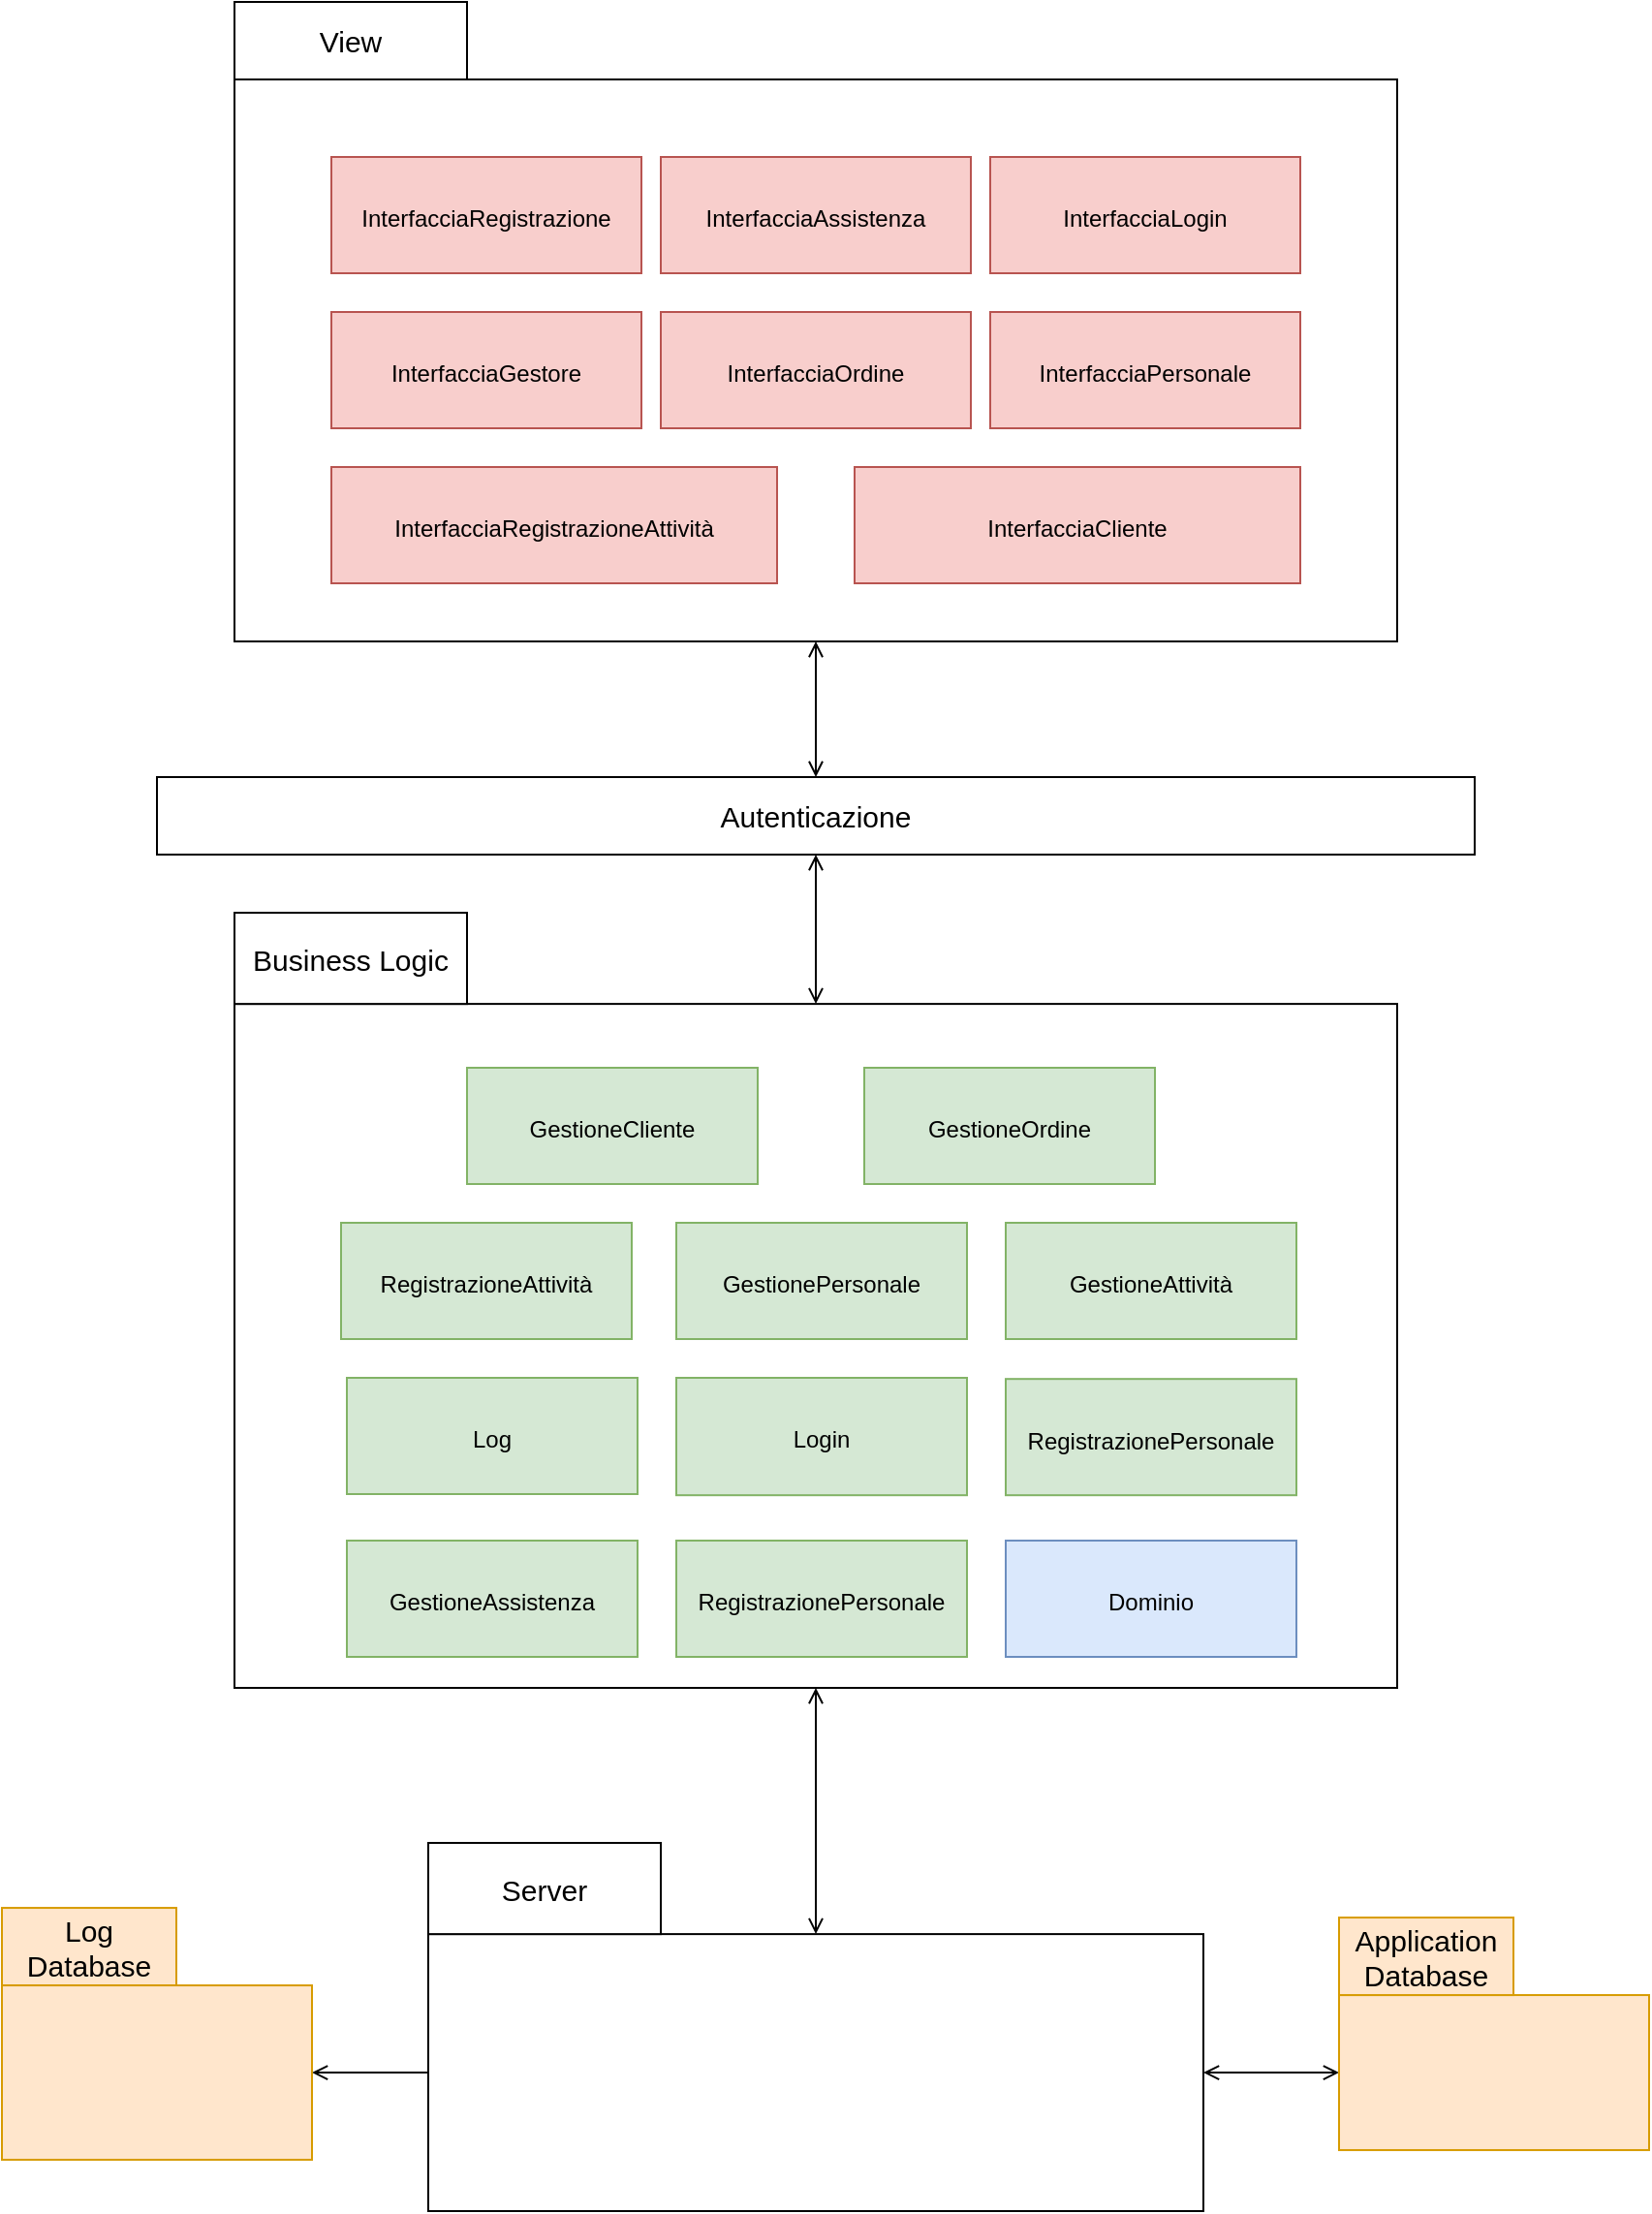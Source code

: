 <mxfile version="20.3.0" type="device" pages="2"><diagram id="4kK-pZtOpUCCLLIpl2zv" name="diagramma package"><mxGraphModel dx="920" dy="634" grid="1" gridSize="10" guides="1" tooltips="1" connect="1" arrows="1" fold="1" page="1" pageScale="1" pageWidth="850" pageHeight="1100" math="0" shadow="0"><root><mxCell id="0"/><mxCell id="1" parent="0"/><mxCell id="-WlcB1d-MyJQKTrfnLo--15" style="edgeStyle=orthogonalEdgeStyle;rounded=0;orthogonalLoop=1;jettySize=auto;html=1;fontSize=15;endArrow=open;endFill=0;startArrow=open;startFill=0;" parent="1" source="-WlcB1d-MyJQKTrfnLo--1" target="-WlcB1d-MyJQKTrfnLo--14" edge="1"><mxGeometry relative="1" as="geometry"/></mxCell><mxCell id="-WlcB1d-MyJQKTrfnLo--1" value="" style="rounded=0;whiteSpace=wrap;html=1;fontSize=15;" parent="1" vertex="1"><mxGeometry x="120" y="80" width="600" height="290" as="geometry"/></mxCell><mxCell id="-WlcB1d-MyJQKTrfnLo--2" value="View" style="rounded=0;whiteSpace=wrap;html=1;align=center;fontSize=15;" parent="1" vertex="1"><mxGeometry x="120" y="40" width="120" height="40" as="geometry"/></mxCell><mxCell id="-WlcB1d-MyJQKTrfnLo--3" value="&lt;span style=&quot;font-size: 12px;&quot;&gt;InterfacciaRegistrazione&lt;/span&gt;" style="rounded=0;whiteSpace=wrap;html=1;fontSize=15;fillColor=#f8cecc;strokeColor=#b85450;" parent="1" vertex="1"><mxGeometry x="170" y="120" width="160" height="60" as="geometry"/></mxCell><mxCell id="-WlcB1d-MyJQKTrfnLo--4" value="&lt;span style=&quot;font-size: 12px;&quot;&gt;InterfacciaAssistenza&lt;/span&gt;" style="rounded=0;whiteSpace=wrap;html=1;fontSize=15;fillColor=#f8cecc;strokeColor=#b85450;" parent="1" vertex="1"><mxGeometry x="340" y="120" width="160" height="60" as="geometry"/></mxCell><mxCell id="-WlcB1d-MyJQKTrfnLo--5" value="&lt;span style=&quot;font-size: 12px;&quot;&gt;InterfacciaGestore&lt;/span&gt;" style="rounded=0;whiteSpace=wrap;html=1;fontSize=15;fillColor=#f8cecc;strokeColor=#b85450;" parent="1" vertex="1"><mxGeometry x="170" y="200" width="160" height="60" as="geometry"/></mxCell><mxCell id="-WlcB1d-MyJQKTrfnLo--6" value="&lt;span style=&quot;font-size: 12px;&quot;&gt;InterfacciaRegistrazioneAttività&lt;/span&gt;" style="rounded=0;whiteSpace=wrap;html=1;fontSize=15;fillColor=#f8cecc;strokeColor=#b85450;" parent="1" vertex="1"><mxGeometry x="170" y="280" width="230" height="60" as="geometry"/></mxCell><mxCell id="-WlcB1d-MyJQKTrfnLo--7" value="&lt;span style=&quot;font-size: 12px;&quot;&gt;InterfacciaOrdine&lt;/span&gt;" style="rounded=0;whiteSpace=wrap;html=1;fontSize=15;fillColor=#f8cecc;strokeColor=#b85450;" parent="1" vertex="1"><mxGeometry x="340" y="200" width="160" height="60" as="geometry"/></mxCell><mxCell id="-WlcB1d-MyJQKTrfnLo--8" value="&lt;span style=&quot;font-size: 12px;&quot;&gt;InterfacciaCliente&lt;/span&gt;" style="rounded=0;whiteSpace=wrap;html=1;fontSize=15;fillColor=#f8cecc;strokeColor=#b85450;" parent="1" vertex="1"><mxGeometry x="440" y="280" width="230" height="60" as="geometry"/></mxCell><mxCell id="-WlcB1d-MyJQKTrfnLo--9" value="&lt;span style=&quot;font-size: 12px;&quot;&gt;InterfacciaPersonale&lt;/span&gt;" style="rounded=0;whiteSpace=wrap;html=1;fontSize=15;fillColor=#f8cecc;strokeColor=#b85450;" parent="1" vertex="1"><mxGeometry x="510" y="200" width="160" height="60" as="geometry"/></mxCell><mxCell id="-WlcB1d-MyJQKTrfnLo--10" value="&lt;span style=&quot;font-size: 12px;&quot;&gt;InterfacciaLogin&lt;/span&gt;" style="rounded=0;whiteSpace=wrap;html=1;fontSize=15;fillColor=#f8cecc;strokeColor=#b85450;" parent="1" vertex="1"><mxGeometry x="510" y="120" width="160" height="60" as="geometry"/></mxCell><mxCell id="-WlcB1d-MyJQKTrfnLo--13" value="" style="group" parent="1" vertex="1" connectable="0"><mxGeometry x="120" y="510" width="600" height="400" as="geometry"/></mxCell><mxCell id="-WlcB1d-MyJQKTrfnLo--11" value="" style="rounded=0;whiteSpace=wrap;html=1;fontSize=15;" parent="-WlcB1d-MyJQKTrfnLo--13" vertex="1"><mxGeometry y="47.059" width="600" height="352.941" as="geometry"/></mxCell><mxCell id="-WlcB1d-MyJQKTrfnLo--12" value="Business Logic" style="rounded=0;whiteSpace=wrap;html=1;align=center;fontSize=15;" parent="-WlcB1d-MyJQKTrfnLo--13" vertex="1"><mxGeometry width="120" height="47.059" as="geometry"/></mxCell><mxCell id="-WlcB1d-MyJQKTrfnLo--26" value="&lt;span style=&quot;font-size: 12px;&quot;&gt;RegistrazionePersonale&lt;/span&gt;" style="rounded=0;whiteSpace=wrap;html=1;fontSize=15;fillColor=#d5e8d4;strokeColor=#82b366;" parent="-WlcB1d-MyJQKTrfnLo--13" vertex="1"><mxGeometry x="228" y="324" width="150" height="60" as="geometry"/></mxCell><mxCell id="-WlcB1d-MyJQKTrfnLo--25" value="&lt;span style=&quot;font-size: 12px;&quot;&gt;GestioneAssistenza&lt;/span&gt;" style="rounded=0;whiteSpace=wrap;html=1;fontSize=15;fillColor=#d5e8d4;strokeColor=#82b366;" parent="-WlcB1d-MyJQKTrfnLo--13" vertex="1"><mxGeometry x="58" y="324" width="150" height="60" as="geometry"/></mxCell><mxCell id="-WlcB1d-MyJQKTrfnLo--27" value="&lt;span style=&quot;font-size: 12px;&quot;&gt;Dominio&lt;/span&gt;" style="rounded=0;whiteSpace=wrap;html=1;fontSize=15;fillColor=#dae8fc;strokeColor=#6c8ebf;" parent="-WlcB1d-MyJQKTrfnLo--13" vertex="1"><mxGeometry x="398" y="324" width="150" height="60" as="geometry"/></mxCell><mxCell id="-WlcB1d-MyJQKTrfnLo--17" value="&lt;span style=&quot;font-size: 12px;&quot;&gt;Login&lt;/span&gt;" style="rounded=0;whiteSpace=wrap;html=1;fontSize=15;fillColor=#d5e8d4;strokeColor=#82b366;" parent="-WlcB1d-MyJQKTrfnLo--13" vertex="1"><mxGeometry x="228" y="240" width="150" height="60.59" as="geometry"/></mxCell><mxCell id="-WlcB1d-MyJQKTrfnLo--18" value="&lt;span style=&quot;font-size: 12px;&quot;&gt;GestioneCliente&lt;/span&gt;" style="rounded=0;whiteSpace=wrap;html=1;fontSize=15;fillColor=#d5e8d4;strokeColor=#82b366;" parent="-WlcB1d-MyJQKTrfnLo--13" vertex="1"><mxGeometry x="120" y="80" width="150" height="60" as="geometry"/></mxCell><mxCell id="-WlcB1d-MyJQKTrfnLo--19" value="&lt;span style=&quot;font-size: 12px;&quot;&gt;GestioneOrdine&lt;/span&gt;" style="rounded=0;whiteSpace=wrap;html=1;fontSize=15;fillColor=#d5e8d4;strokeColor=#82b366;" parent="-WlcB1d-MyJQKTrfnLo--13" vertex="1"><mxGeometry x="325" y="80" width="150" height="60" as="geometry"/></mxCell><mxCell id="-WlcB1d-MyJQKTrfnLo--20" value="&lt;span style=&quot;font-size: 12px;&quot;&gt;RegistrazioneAttività&lt;/span&gt;" style="rounded=0;whiteSpace=wrap;html=1;fontSize=15;fillColor=#d5e8d4;strokeColor=#82b366;" parent="-WlcB1d-MyJQKTrfnLo--13" vertex="1"><mxGeometry x="55" y="160" width="150" height="60" as="geometry"/></mxCell><mxCell id="-WlcB1d-MyJQKTrfnLo--21" value="&lt;span style=&quot;font-size: 12px;&quot;&gt;GestionePersonale&lt;/span&gt;" style="rounded=0;whiteSpace=wrap;html=1;fontSize=15;fillColor=#d5e8d4;strokeColor=#82b366;" parent="-WlcB1d-MyJQKTrfnLo--13" vertex="1"><mxGeometry x="228" y="160" width="150" height="60" as="geometry"/></mxCell><mxCell id="-WlcB1d-MyJQKTrfnLo--22" value="&lt;span style=&quot;font-size: 12px;&quot;&gt;GestioneAttività&lt;/span&gt;" style="rounded=0;whiteSpace=wrap;html=1;fontSize=15;fillColor=#d5e8d4;strokeColor=#82b366;" parent="-WlcB1d-MyJQKTrfnLo--13" vertex="1"><mxGeometry x="398" y="160" width="150" height="60" as="geometry"/></mxCell><mxCell id="-WlcB1d-MyJQKTrfnLo--23" value="&lt;span style=&quot;font-size: 12px;&quot;&gt;Log&lt;/span&gt;" style="rounded=0;whiteSpace=wrap;html=1;fontSize=15;fillColor=#d5e8d4;strokeColor=#82b366;" parent="-WlcB1d-MyJQKTrfnLo--13" vertex="1"><mxGeometry x="58" y="240" width="150" height="60" as="geometry"/></mxCell><mxCell id="-WlcB1d-MyJQKTrfnLo--24" value="&lt;span style=&quot;font-size: 12px;&quot;&gt;RegistrazionePersonale&lt;/span&gt;" style="rounded=0;whiteSpace=wrap;html=1;fontSize=15;fillColor=#d5e8d4;strokeColor=#82b366;" parent="-WlcB1d-MyJQKTrfnLo--13" vertex="1"><mxGeometry x="398" y="240.59" width="150" height="60" as="geometry"/></mxCell><mxCell id="-WlcB1d-MyJQKTrfnLo--16" style="rounded=0;orthogonalLoop=1;jettySize=auto;html=1;fontSize=15;startArrow=open;startFill=0;endArrow=open;endFill=0;" parent="1" source="-WlcB1d-MyJQKTrfnLo--14" target="-WlcB1d-MyJQKTrfnLo--11" edge="1"><mxGeometry relative="1" as="geometry"/></mxCell><mxCell id="-WlcB1d-MyJQKTrfnLo--14" value="Autenticazione" style="rounded=0;whiteSpace=wrap;html=1;fontSize=15;" parent="1" vertex="1"><mxGeometry x="80" y="440" width="680" height="40" as="geometry"/></mxCell><mxCell id="-WlcB1d-MyJQKTrfnLo--34" style="edgeStyle=none;rounded=0;orthogonalLoop=1;jettySize=auto;html=1;fontSize=15;startArrow=none;startFill=0;endArrow=open;endFill=0;" parent="1" source="LFAnq5zc7EqwFbvHODsr-2" target="-WlcB1d-MyJQKTrfnLo--28" edge="1"><mxGeometry relative="1" as="geometry"/></mxCell><mxCell id="-WlcB1d-MyJQKTrfnLo--35" style="edgeStyle=none;rounded=0;orthogonalLoop=1;jettySize=auto;html=1;fontSize=15;startArrow=open;startFill=0;endArrow=open;endFill=0;" parent="1" source="LFAnq5zc7EqwFbvHODsr-2" target="-WlcB1d-MyJQKTrfnLo--32" edge="1"><mxGeometry relative="1" as="geometry"/></mxCell><mxCell id="LFAnq5zc7EqwFbvHODsr-2" value="" style="rounded=0;whiteSpace=wrap;html=1;fontSize=15;" parent="1" vertex="1"><mxGeometry x="220" y="1037.06" width="400" height="142.94" as="geometry"/></mxCell><mxCell id="LFAnq5zc7EqwFbvHODsr-3" value="Server" style="rounded=0;whiteSpace=wrap;html=1;align=center;fontSize=15;" parent="1" vertex="1"><mxGeometry x="220" y="990" width="120" height="47.059" as="geometry"/></mxCell><mxCell id="LFAnq5zc7EqwFbvHODsr-4" style="edgeStyle=none;rounded=0;orthogonalLoop=1;jettySize=auto;html=1;fontSize=15;startArrow=open;startFill=0;endArrow=open;endFill=0;" parent="1" source="-WlcB1d-MyJQKTrfnLo--11" target="LFAnq5zc7EqwFbvHODsr-2" edge="1"><mxGeometry relative="1" as="geometry"/></mxCell><mxCell id="-WlcB1d-MyJQKTrfnLo--29" value="Log Database" style="rounded=0;whiteSpace=wrap;html=1;fontSize=15;fillColor=#ffe6cc;strokeColor=#d79b00;" parent="1" vertex="1"><mxGeometry y="1023.53" width="90" height="40" as="geometry"/></mxCell><mxCell id="-WlcB1d-MyJQKTrfnLo--28" value="" style="rounded=0;whiteSpace=wrap;html=1;fontSize=15;fillColor=#ffe6cc;strokeColor=#d79b00;" parent="1" vertex="1"><mxGeometry y="1063.53" width="160" height="90" as="geometry"/></mxCell><mxCell id="-WlcB1d-MyJQKTrfnLo--32" value="" style="rounded=0;whiteSpace=wrap;html=1;fontSize=15;fillColor=#ffe6cc;strokeColor=#d79b00;" parent="1" vertex="1"><mxGeometry x="690" y="1068.53" width="160" height="80" as="geometry"/></mxCell><mxCell id="-WlcB1d-MyJQKTrfnLo--33" value="Application Database" style="rounded=0;whiteSpace=wrap;html=1;fontSize=15;fillColor=#ffe6cc;strokeColor=#d79b00;" parent="1" vertex="1"><mxGeometry x="690" y="1028.53" width="90" height="40" as="geometry"/></mxCell></root></mxGraphModel></diagram><diagram id="MB1rRj65fBTlCL5Ivgu5" name="diagramma dei componenti"><mxGraphModel dx="823" dy="1667" grid="1" gridSize="10" guides="1" tooltips="1" connect="1" arrows="1" fold="1" page="1" pageScale="1" pageWidth="850" pageHeight="1100" math="0" shadow="0"><root><mxCell id="0"/><mxCell id="1" parent="0"/><mxCell id="gjR0r7R_QFI4FEaO_5Lp-10" value="Database" style="rounded=0;whiteSpace=wrap;html=1;fontSize=15;fillColor=#ffe6cc;strokeColor=#d79b00;" parent="1" vertex="1"><mxGeometry x="235" y="450" width="250" height="100" as="geometry"/></mxCell><mxCell id="gjR0r7R_QFI4FEaO_5Lp-5" value="" style="shape=module;align=left;spacingLeft=20;align=center;verticalAlign=top;fontSize=15;fillColor=#ffe6cc;strokeColor=#d79b00;" parent="1" vertex="1"><mxGeometry x="430" y="460" width="40" height="54" as="geometry"/></mxCell><mxCell id="gjR0r7R_QFI4FEaO_5Lp-6" value="BusinessLogic" style="rounded=0;whiteSpace=wrap;html=1;fontSize=15;fillColor=#d5e8d4;strokeColor=#82b366;" parent="1" vertex="1"><mxGeometry x="400" y="80" width="250" height="100" as="geometry"/></mxCell><mxCell id="gjR0r7R_QFI4FEaO_5Lp-7" value="View" style="rounded=0;whiteSpace=wrap;html=1;fontSize=15;fillColor=#f8cecc;strokeColor=#b85450;" parent="1" vertex="1"><mxGeometry x="400" y="-80" width="250" height="100" as="geometry"/></mxCell><mxCell id="gjR0r7R_QFI4FEaO_5Lp-8" value="Server" style="rounded=0;whiteSpace=wrap;html=1;fontSize=15;" parent="1" vertex="1"><mxGeometry x="400" y="250" width="250" height="100" as="geometry"/></mxCell><mxCell id="gjR0r7R_QFI4FEaO_5Lp-9" value="Log" style="rounded=0;whiteSpace=wrap;html=1;fontSize=15;fillColor=#ffe6cc;strokeColor=#d79b00;" parent="1" vertex="1"><mxGeometry x="560" y="450" width="250" height="100" as="geometry"/></mxCell><mxCell id="gjR0r7R_QFI4FEaO_5Lp-12" value="" style="shape=module;align=left;spacingLeft=20;align=center;verticalAlign=top;fontSize=15;fillColor=#d5e8d4;strokeColor=#82b366;" parent="1" vertex="1"><mxGeometry x="600" y="90" width="40" height="54" as="geometry"/></mxCell><mxCell id="gjR0r7R_QFI4FEaO_5Lp-13" value="" style="shape=module;align=left;spacingLeft=20;align=center;verticalAlign=top;fontSize=15;fillColor=#f8cecc;strokeColor=#b85450;" parent="1" vertex="1"><mxGeometry x="600" y="-70" width="40" height="54" as="geometry"/></mxCell><mxCell id="gjR0r7R_QFI4FEaO_5Lp-14" value="" style="shape=module;align=left;spacingLeft=20;align=center;verticalAlign=top;fontSize=15;fillColor=#ffe6cc;strokeColor=#d79b00;" parent="1" vertex="1"><mxGeometry x="760" y="460" width="40" height="54" as="geometry"/></mxCell><mxCell id="gjR0r7R_QFI4FEaO_5Lp-15" value="" style="shape=module;align=left;spacingLeft=20;align=center;verticalAlign=top;fontSize=15;" parent="1" vertex="1"><mxGeometry x="590" y="261" width="40" height="54" as="geometry"/></mxCell><mxCell id="gjR0r7R_QFI4FEaO_5Lp-16" value="" style="rounded=0;whiteSpace=wrap;html=1;fontSize=15;fillColor=#f8cecc;strokeColor=#b85450;" parent="1" vertex="1"><mxGeometry x="510" y="20" width="30" height="20" as="geometry"/></mxCell><mxCell id="gjR0r7R_QFI4FEaO_5Lp-17" value="" style="rounded=0;whiteSpace=wrap;html=1;fontSize=15;fillColor=#ffe6cc;strokeColor=#d79b00;" parent="1" vertex="1"><mxGeometry x="345" y="430" width="30" height="20" as="geometry"/></mxCell><mxCell id="gjR0r7R_QFI4FEaO_5Lp-18" value="" style="rounded=0;whiteSpace=wrap;html=1;fontSize=15;fillColor=#ffe6cc;strokeColor=#d79b00;" parent="1" vertex="1"><mxGeometry x="670" y="430" width="30" height="20" as="geometry"/></mxCell><mxCell id="gjR0r7R_QFI4FEaO_5Lp-19" value="" style="rounded=0;whiteSpace=wrap;html=1;fontSize=15;" parent="1" vertex="1"><mxGeometry x="570" y="340" width="30" height="20" as="geometry"/></mxCell><mxCell id="gjR0r7R_QFI4FEaO_5Lp-20" value="" style="rounded=0;whiteSpace=wrap;html=1;fontSize=15;" parent="1" vertex="1"><mxGeometry x="450" y="340" width="30" height="20" as="geometry"/></mxCell><mxCell id="gjR0r7R_QFI4FEaO_5Lp-21" value="" style="rounded=0;whiteSpace=wrap;html=1;fontSize=15;" parent="1" vertex="1"><mxGeometry x="510" y="240" width="30" height="20" as="geometry"/></mxCell><mxCell id="gjR0r7R_QFI4FEaO_5Lp-24" value="" style="rounded=0;orthogonalLoop=1;jettySize=auto;html=1;endArrow=none;endFill=0;sketch=0;sourcePerimeterSpacing=0;targetPerimeterSpacing=0;fontSize=15;" parent="1" source="gjR0r7R_QFI4FEaO_5Lp-21" target="gjR0r7R_QFI4FEaO_5Lp-26" edge="1"><mxGeometry relative="1" as="geometry"><mxPoint x="470" y="215" as="sourcePoint"/></mxGeometry></mxCell><mxCell id="gjR0r7R_QFI4FEaO_5Lp-25" value="" style="rounded=0;orthogonalLoop=1;jettySize=auto;html=1;endArrow=halfCircle;endFill=0;endSize=6;strokeWidth=1;sketch=0;fontSize=15;fillColor=#f8cecc;strokeColor=#b85450;" parent="1" source="gjR0r7R_QFI4FEaO_5Lp-16" edge="1"><mxGeometry relative="1" as="geometry"><mxPoint x="510" y="55" as="sourcePoint"/><mxPoint x="525" y="55" as="targetPoint"/></mxGeometry></mxCell><mxCell id="gjR0r7R_QFI4FEaO_5Lp-26" value="" style="ellipse;whiteSpace=wrap;html=1;align=center;aspect=fixed;resizable=0;points=[];outlineConnect=0;sketch=0;fontSize=15;fillColor=#d5e8d4;strokeColor=#82b366;" parent="1" vertex="1"><mxGeometry x="520" y="210" width="10" height="10" as="geometry"/></mxCell><mxCell id="gjR0r7R_QFI4FEaO_5Lp-31" value="" style="rounded=0;orthogonalLoop=1;jettySize=auto;html=1;endArrow=none;endFill=0;sketch=0;sourcePerimeterSpacing=0;targetPerimeterSpacing=0;fontSize=15;fillColor=#ffe6cc;strokeColor=#d79b00;" parent="1" source="gjR0r7R_QFI4FEaO_5Lp-17" target="gjR0r7R_QFI4FEaO_5Lp-33" edge="1"><mxGeometry relative="1" as="geometry"><mxPoint x="340" y="385" as="sourcePoint"/></mxGeometry></mxCell><mxCell id="gjR0r7R_QFI4FEaO_5Lp-32" value="" style="rounded=0;orthogonalLoop=1;jettySize=auto;html=1;endArrow=halfCircle;endFill=0;entryX=0.5;entryY=0.5;endSize=6;strokeWidth=1;sketch=0;fontSize=15;fillColor=#ffe6cc;strokeColor=#d79b00;" parent="1" source="gjR0r7R_QFI4FEaO_5Lp-20" target="gjR0r7R_QFI4FEaO_5Lp-33" edge="1"><mxGeometry relative="1" as="geometry"><mxPoint x="380" y="385" as="sourcePoint"/></mxGeometry></mxCell><mxCell id="gjR0r7R_QFI4FEaO_5Lp-33" value="" style="ellipse;whiteSpace=wrap;html=1;align=center;aspect=fixed;resizable=0;points=[];outlineConnect=0;sketch=0;fontSize=15;fillColor=#ffe6cc;strokeColor=#d79b00;" parent="1" vertex="1"><mxGeometry x="355" y="380" width="10" height="10" as="geometry"/></mxCell><mxCell id="gjR0r7R_QFI4FEaO_5Lp-34" value="" style="rounded=0;orthogonalLoop=1;jettySize=auto;html=1;endArrow=none;endFill=0;sketch=0;sourcePerimeterSpacing=0;targetPerimeterSpacing=0;fontSize=15;fillColor=#ffe6cc;strokeColor=#d79b00;" parent="1" source="gjR0r7R_QFI4FEaO_5Lp-18" target="gjR0r7R_QFI4FEaO_5Lp-36" edge="1"><mxGeometry relative="1" as="geometry"><mxPoint x="610" y="400" as="sourcePoint"/></mxGeometry></mxCell><mxCell id="gjR0r7R_QFI4FEaO_5Lp-35" value="" style="rounded=0;orthogonalLoop=1;jettySize=auto;html=1;endArrow=halfCircle;endFill=0;entryX=0.5;entryY=0.5;endSize=6;strokeWidth=1;sketch=0;fontSize=15;fillColor=#ffe6cc;strokeColor=#d79b00;" parent="1" source="gjR0r7R_QFI4FEaO_5Lp-19" target="gjR0r7R_QFI4FEaO_5Lp-36" edge="1"><mxGeometry relative="1" as="geometry"><mxPoint x="690" y="395" as="sourcePoint"/></mxGeometry></mxCell><mxCell id="gjR0r7R_QFI4FEaO_5Lp-36" value="" style="ellipse;whiteSpace=wrap;html=1;align=center;aspect=fixed;resizable=0;points=[];outlineConnect=0;sketch=0;fontSize=15;fillColor=#ffe6cc;strokeColor=#d79b00;" parent="1" vertex="1"><mxGeometry x="680" y="380" width="10" height="10" as="geometry"/></mxCell><mxCell id="yidg-sAE4kbBcFUS81Uy-1" value="Input" style="text;html=1;align=center;verticalAlign=middle;resizable=0;points=[];autosize=1;strokeColor=none;fillColor=none;fontSize=10;" parent="1" vertex="1"><mxGeometry x="535" y="15" width="50" height="30" as="geometry"/></mxCell><mxCell id="yidg-sAE4kbBcFUS81Uy-2" value="Servizio" style="text;html=1;align=center;verticalAlign=middle;resizable=0;points=[];autosize=1;strokeColor=none;fillColor=none;fontSize=10;" parent="1" vertex="1"><mxGeometry x="540" y="220" width="60" height="30" as="geometry"/></mxCell><mxCell id="yidg-sAE4kbBcFUS81Uy-3" value="Query" style="text;html=1;align=center;verticalAlign=middle;resizable=0;points=[];autosize=1;strokeColor=none;fillColor=none;fontSize=10;" parent="1" vertex="1"><mxGeometry x="410" y="360" width="50" height="30" as="geometry"/></mxCell><mxCell id="yidg-sAE4kbBcFUS81Uy-4" value="Log" style="text;html=1;align=center;verticalAlign=middle;resizable=0;points=[];autosize=1;strokeColor=none;fillColor=none;fontSize=10;" parent="1" vertex="1"><mxGeometry x="610" y="365" width="40" height="30" as="geometry"/></mxCell><mxCell id="yidg-sAE4kbBcFUS81Uy-5" value="Query" style="text;html=1;align=center;verticalAlign=middle;resizable=0;points=[];autosize=1;strokeColor=none;fillColor=none;fontSize=10;" parent="1" vertex="1"><mxGeometry x="315" y="400" width="50" height="30" as="geometry"/></mxCell><mxCell id="yidg-sAE4kbBcFUS81Uy-6" value="Log" style="text;html=1;align=center;verticalAlign=middle;resizable=0;points=[];autosize=1;strokeColor=none;fillColor=none;fontSize=10;" parent="1" vertex="1"><mxGeometry x="680" y="400" width="40" height="30" as="geometry"/></mxCell><mxCell id="JWhaHvjqeNuFBv4KEVTB-1" value="PayPal" style="rounded=0;whiteSpace=wrap;html=1;fontSize=15;fillColor=#ffe6cc;strokeColor=#d79b00;" parent="1" vertex="1"><mxGeometry x="20" y="250" width="250" height="100" as="geometry"/></mxCell><mxCell id="JWhaHvjqeNuFBv4KEVTB-2" value="Stripe" style="rounded=0;whiteSpace=wrap;html=1;fontSize=15;fillColor=#ffe6cc;strokeColor=#d79b00;" parent="1" vertex="1"><mxGeometry x="770" y="250" width="250" height="100" as="geometry"/></mxCell><mxCell id="JWhaHvjqeNuFBv4KEVTB-3" value="" style="rounded=0;orthogonalLoop=1;jettySize=auto;html=1;endArrow=none;endFill=0;sketch=0;sourcePerimeterSpacing=0;targetPerimeterSpacing=0;fillColor=#ffe6cc;strokeColor=#d79b00;" parent="1" source="JWhaHvjqeNuFBv4KEVTB-6" target="JWhaHvjqeNuFBv4KEVTB-5" edge="1"><mxGeometry relative="1" as="geometry"><mxPoint x="310" y="300" as="sourcePoint"/></mxGeometry></mxCell><mxCell id="JWhaHvjqeNuFBv4KEVTB-4" value="" style="rounded=0;orthogonalLoop=1;jettySize=auto;html=1;endArrow=halfCircle;endFill=0;entryX=0.5;entryY=0.5;endSize=6;strokeWidth=1;sketch=0;fillColor=#ffe6cc;strokeColor=#d79b00;startArrow=none;" parent="1" source="JWhaHvjqeNuFBv4KEVTB-8" target="JWhaHvjqeNuFBv4KEVTB-5" edge="1"><mxGeometry relative="1" as="geometry"><mxPoint x="350" y="300" as="sourcePoint"/></mxGeometry></mxCell><mxCell id="JWhaHvjqeNuFBv4KEVTB-5" value="" style="ellipse;whiteSpace=wrap;html=1;align=center;aspect=fixed;resizable=0;points=[];outlineConnect=0;sketch=0;fillColor=#ffe6cc;strokeColor=#d79b00;" parent="1" vertex="1"><mxGeometry x="325" y="295" width="10" height="10" as="geometry"/></mxCell><mxCell id="JWhaHvjqeNuFBv4KEVTB-6" value="" style="rounded=0;whiteSpace=wrap;html=1;fontSize=15;fillColor=#ffe6cc;strokeColor=#d79b00;direction=south;" parent="1" vertex="1"><mxGeometry x="270" y="285" width="20" height="30" as="geometry"/></mxCell><mxCell id="JWhaHvjqeNuFBv4KEVTB-7" value="" style="shape=module;align=left;spacingLeft=20;align=center;verticalAlign=top;fontSize=15;fillColor=#ffe6cc;strokeColor=#d79b00;" parent="1" vertex="1"><mxGeometry x="220" y="261" width="40" height="54" as="geometry"/></mxCell><mxCell id="JWhaHvjqeNuFBv4KEVTB-8" value="" style="rounded=0;whiteSpace=wrap;html=1;fontSize=15;direction=south;" parent="1" vertex="1"><mxGeometry x="390" y="284" width="20" height="30" as="geometry"/></mxCell><mxCell id="JWhaHvjqeNuFBv4KEVTB-10" value="" style="rounded=0;whiteSpace=wrap;html=1;fontSize=15;direction=south;" parent="1" vertex="1"><mxGeometry x="640" y="285" width="20" height="30" as="geometry"/></mxCell><mxCell id="JWhaHvjqeNuFBv4KEVTB-18" value="" style="rounded=0;orthogonalLoop=1;jettySize=auto;html=1;endArrow=none;endFill=0;sketch=0;sourcePerimeterSpacing=0;targetPerimeterSpacing=0;fillColor=#ffe6cc;strokeColor=#d79b00;" parent="1" source="JWhaHvjqeNuFBv4KEVTB-2" target="JWhaHvjqeNuFBv4KEVTB-20" edge="1"><mxGeometry relative="1" as="geometry"><mxPoint x="740" y="300" as="sourcePoint"/></mxGeometry></mxCell><mxCell id="JWhaHvjqeNuFBv4KEVTB-19" value="" style="rounded=0;orthogonalLoop=1;jettySize=auto;html=1;endArrow=halfCircle;endFill=0;entryX=0.5;entryY=0.5;endSize=6;strokeWidth=1;sketch=0;fillColor=#ffe6cc;strokeColor=#d79b00;" parent="1" source="JWhaHvjqeNuFBv4KEVTB-10" target="JWhaHvjqeNuFBv4KEVTB-20" edge="1"><mxGeometry relative="1" as="geometry"><mxPoint x="680" y="300" as="sourcePoint"/></mxGeometry></mxCell><mxCell id="JWhaHvjqeNuFBv4KEVTB-20" value="" style="ellipse;whiteSpace=wrap;html=1;align=center;aspect=fixed;resizable=0;points=[];outlineConnect=0;sketch=0;fillColor=#ffe6cc;strokeColor=#d79b00;" parent="1" vertex="1"><mxGeometry x="705" y="295" width="10" height="10" as="geometry"/></mxCell><mxCell id="JWhaHvjqeNuFBv4KEVTB-21" value="Richiesta" style="text;html=1;align=center;verticalAlign=middle;resizable=0;points=[];autosize=1;strokeColor=none;fillColor=none;fontSize=10;" parent="1" vertex="1"><mxGeometry x="340" y="261" width="60" height="30" as="geometry"/></mxCell><mxCell id="JWhaHvjqeNuFBv4KEVTB-22" value="Richiesta" style="text;html=1;align=center;verticalAlign=middle;resizable=0;points=[];autosize=1;strokeColor=none;fillColor=none;fontSize=10;" parent="1" vertex="1"><mxGeometry x="650" y="265" width="60" height="30" as="geometry"/></mxCell><mxCell id="JWhaHvjqeNuFBv4KEVTB-23" value="Servizio" style="text;html=1;align=center;verticalAlign=middle;resizable=0;points=[];autosize=1;strokeColor=none;fillColor=none;fontSize=10;" parent="1" vertex="1"><mxGeometry x="710" y="265" width="60" height="30" as="geometry"/></mxCell><mxCell id="JWhaHvjqeNuFBv4KEVTB-24" value="Servizio" style="text;html=1;align=center;verticalAlign=middle;resizable=0;points=[];autosize=1;strokeColor=none;fillColor=none;fontSize=10;" parent="1" vertex="1"><mxGeometry x="270" y="260" width="60" height="30" as="geometry"/></mxCell><mxCell id="PmNWCsOi5utl_JLlyOKR-1" value="" style="shape=module;align=left;spacingLeft=20;align=center;verticalAlign=top;fontSize=15;fillColor=#ffe6cc;strokeColor=#d79b00;" vertex="1" parent="1"><mxGeometry x="970" y="260" width="40" height="54" as="geometry"/></mxCell><mxCell id="_gowXyO2-6mhJ3OcSDFk-3" value="" style="rounded=0;orthogonalLoop=1;jettySize=auto;html=1;endArrow=none;endFill=0;sketch=0;sourcePerimeterSpacing=0;targetPerimeterSpacing=0;fontSize=15;exitX=0.5;exitY=0;exitDx=0;exitDy=0;fillColor=#d5e8d4;strokeColor=#82b366;" edge="1" parent="1" target="_gowXyO2-6mhJ3OcSDFk-4" source="gjR0r7R_QFI4FEaO_5Lp-6"><mxGeometry relative="1" as="geometry"><mxPoint x="495" y="70" as="sourcePoint"/><mxPoint x="495" y="50" as="targetPoint"/></mxGeometry></mxCell><mxCell id="_gowXyO2-6mhJ3OcSDFk-4" value="" style="ellipse;whiteSpace=wrap;html=1;align=center;aspect=fixed;resizable=0;points=[];outlineConnect=0;sketch=0;fontSize=15;fillColor=#d5e8d4;strokeColor=#82b366;" vertex="1" parent="1"><mxGeometry x="520" y="50" width="10" height="10" as="geometry"/></mxCell><mxCell id="_gowXyO2-6mhJ3OcSDFk-5" value="" style="rounded=0;whiteSpace=wrap;html=1;fontSize=15;fillColor=#d5e8d4;strokeColor=#82b366;" vertex="1" parent="1"><mxGeometry x="510" y="180" width="30" height="20" as="geometry"/></mxCell><mxCell id="_gowXyO2-6mhJ3OcSDFk-6" value="" style="rounded=0;orthogonalLoop=1;jettySize=auto;html=1;endArrow=halfCircle;endFill=0;endSize=6;strokeWidth=1;sketch=0;fontSize=15;fillColor=#d5e8d4;strokeColor=#82b366;" edge="1" source="_gowXyO2-6mhJ3OcSDFk-5" parent="1"><mxGeometry relative="1" as="geometry"><mxPoint x="510" y="215" as="sourcePoint"/><mxPoint x="525" y="215" as="targetPoint"/></mxGeometry></mxCell><mxCell id="_gowXyO2-6mhJ3OcSDFk-7" value="" style="ellipse;whiteSpace=wrap;html=1;align=center;aspect=fixed;resizable=0;points=[];outlineConnect=0;sketch=0;fontSize=15;" vertex="1" parent="1"><mxGeometry x="520" y="210" width="10" height="10" as="geometry"/></mxCell><mxCell id="_gowXyO2-6mhJ3OcSDFk-8" value="&lt;font style=&quot;font-size: 10px;&quot;&gt;Richiesta&lt;/font&gt;" style="text;html=1;align=center;verticalAlign=middle;resizable=0;points=[];autosize=1;strokeColor=none;fillColor=none;" vertex="1" parent="1"><mxGeometry x="540" y="180" width="60" height="30" as="geometry"/></mxCell></root></mxGraphModel></diagram></mxfile>